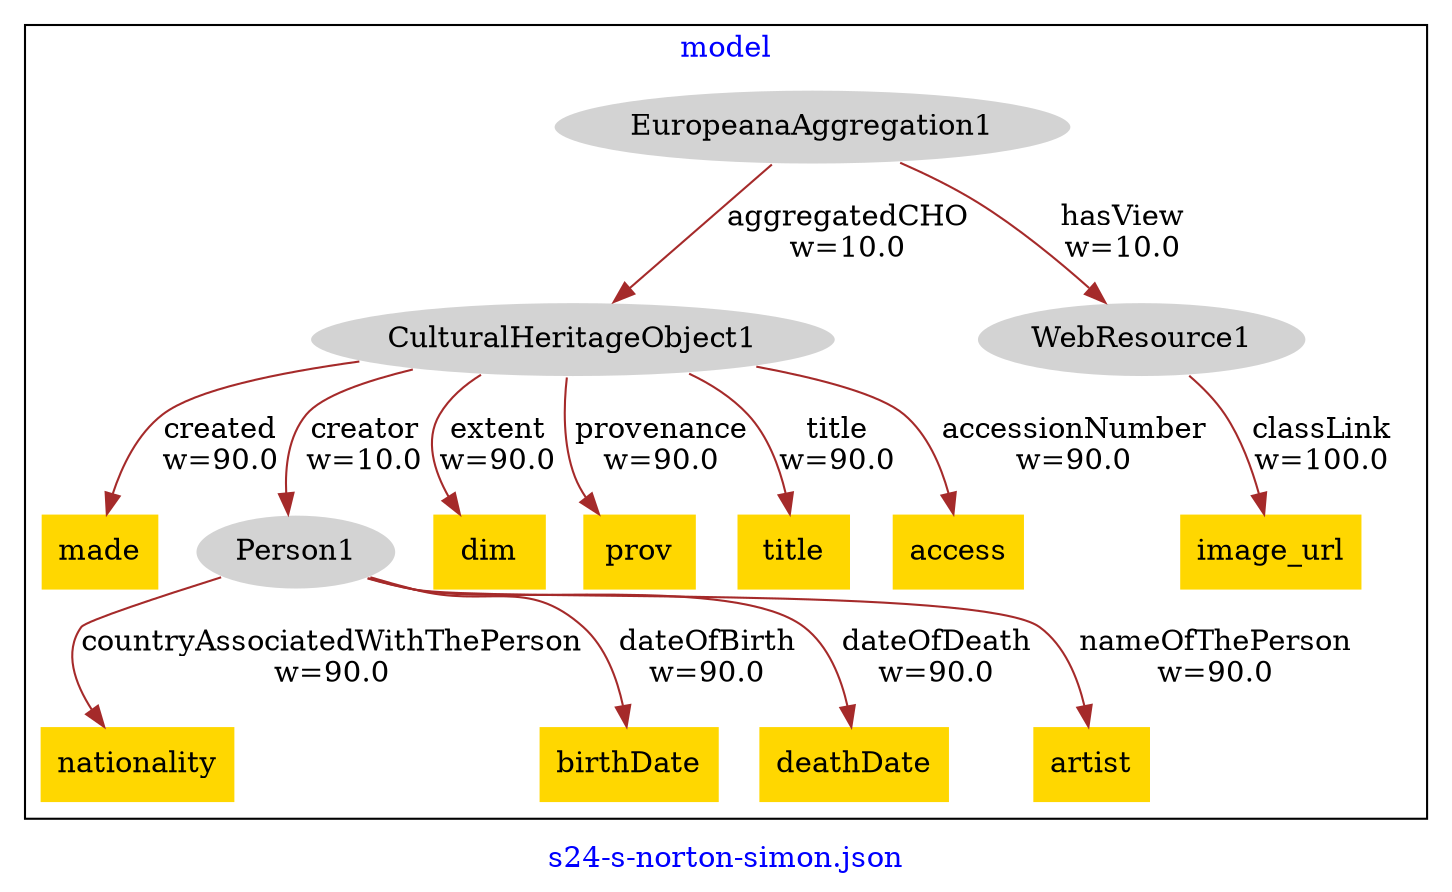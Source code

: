 digraph n0 {
fontcolor="blue"
remincross="true"
label="s24-s-norton-simon.json"
subgraph cluster {
label="model"
n2[style="filled",color="white",fillcolor="lightgray",label="CulturalHeritageObject1\n"];
n3[shape="plaintext",style="filled",fillcolor="gold",label="made\n"];
n4[style="filled",color="white",fillcolor="lightgray",label="Person1\n"];
n5[shape="plaintext",style="filled",fillcolor="gold",label="dim\n"];
n6[shape="plaintext",style="filled",fillcolor="gold",label="prov\n"];
n7[shape="plaintext",style="filled",fillcolor="gold",label="title\n"];
n8[shape="plaintext",style="filled",fillcolor="gold",label="access\n"];
n9[shape="plaintext",style="filled",fillcolor="gold",label="nationality\n"];
n10[shape="plaintext",style="filled",fillcolor="gold",label="birthDate\n"];
n11[shape="plaintext",style="filled",fillcolor="gold",label="deathDate\n"];
n12[shape="plaintext",style="filled",fillcolor="gold",label="artist\n"];
n13[style="filled",color="white",fillcolor="lightgray",label="EuropeanaAggregation1\n"];
n14[style="filled",color="white",fillcolor="lightgray",label="WebResource1\n"];
n15[shape="plaintext",style="filled",fillcolor="gold",label="image_url\n"];
}
n2 -> n3[color="brown",fontcolor="black",label="created\nw=90.0"]
n2 -> n4[color="brown",fontcolor="black",label="creator\nw=10.0"]
n2 -> n5[color="brown",fontcolor="black",label="extent\nw=90.0"]
n2 -> n6[color="brown",fontcolor="black",label="provenance\nw=90.0"]
n2 -> n7[color="brown",fontcolor="black",label="title\nw=90.0"]
n2 -> n8[color="brown",fontcolor="black",label="accessionNumber\nw=90.0"]
n4 -> n9[color="brown",fontcolor="black",label="countryAssociatedWithThePerson\nw=90.0"]
n4 -> n10[color="brown",fontcolor="black",label="dateOfBirth\nw=90.0"]
n4 -> n11[color="brown",fontcolor="black",label="dateOfDeath\nw=90.0"]
n4 -> n12[color="brown",fontcolor="black",label="nameOfThePerson\nw=90.0"]
n13 -> n2[color="brown",fontcolor="black",label="aggregatedCHO\nw=10.0"]
n13 -> n14[color="brown",fontcolor="black",label="hasView\nw=10.0"]
n14 -> n15[color="brown",fontcolor="black",label="classLink\nw=100.0"]
}
